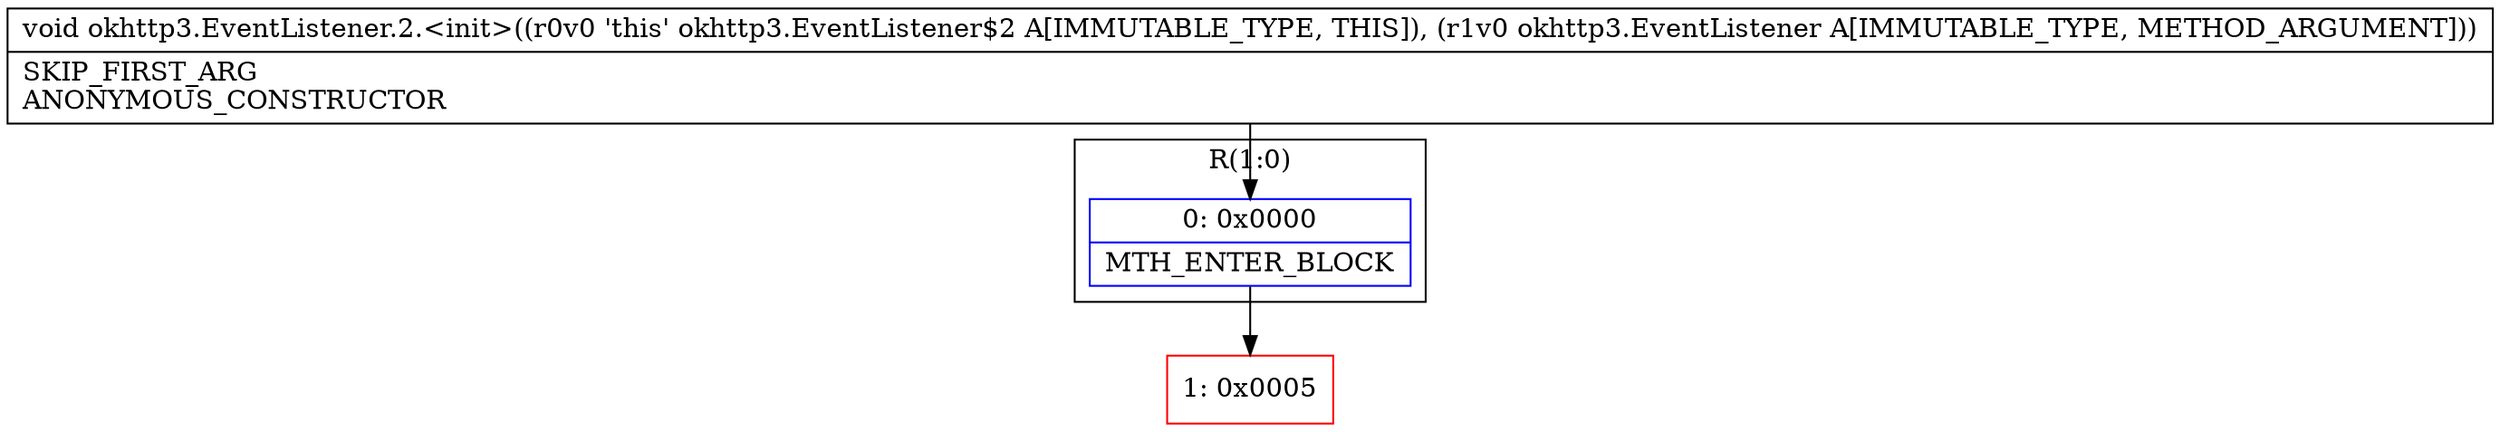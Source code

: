 digraph "CFG forokhttp3.EventListener.2.\<init\>(Lokhttp3\/EventListener;)V" {
subgraph cluster_Region_78565609 {
label = "R(1:0)";
node [shape=record,color=blue];
Node_0 [shape=record,label="{0\:\ 0x0000|MTH_ENTER_BLOCK\l}"];
}
Node_1 [shape=record,color=red,label="{1\:\ 0x0005}"];
MethodNode[shape=record,label="{void okhttp3.EventListener.2.\<init\>((r0v0 'this' okhttp3.EventListener$2 A[IMMUTABLE_TYPE, THIS]), (r1v0 okhttp3.EventListener A[IMMUTABLE_TYPE, METHOD_ARGUMENT]))  | SKIP_FIRST_ARG\lANONYMOUS_CONSTRUCTOR\l}"];
MethodNode -> Node_0;
Node_0 -> Node_1;
}

